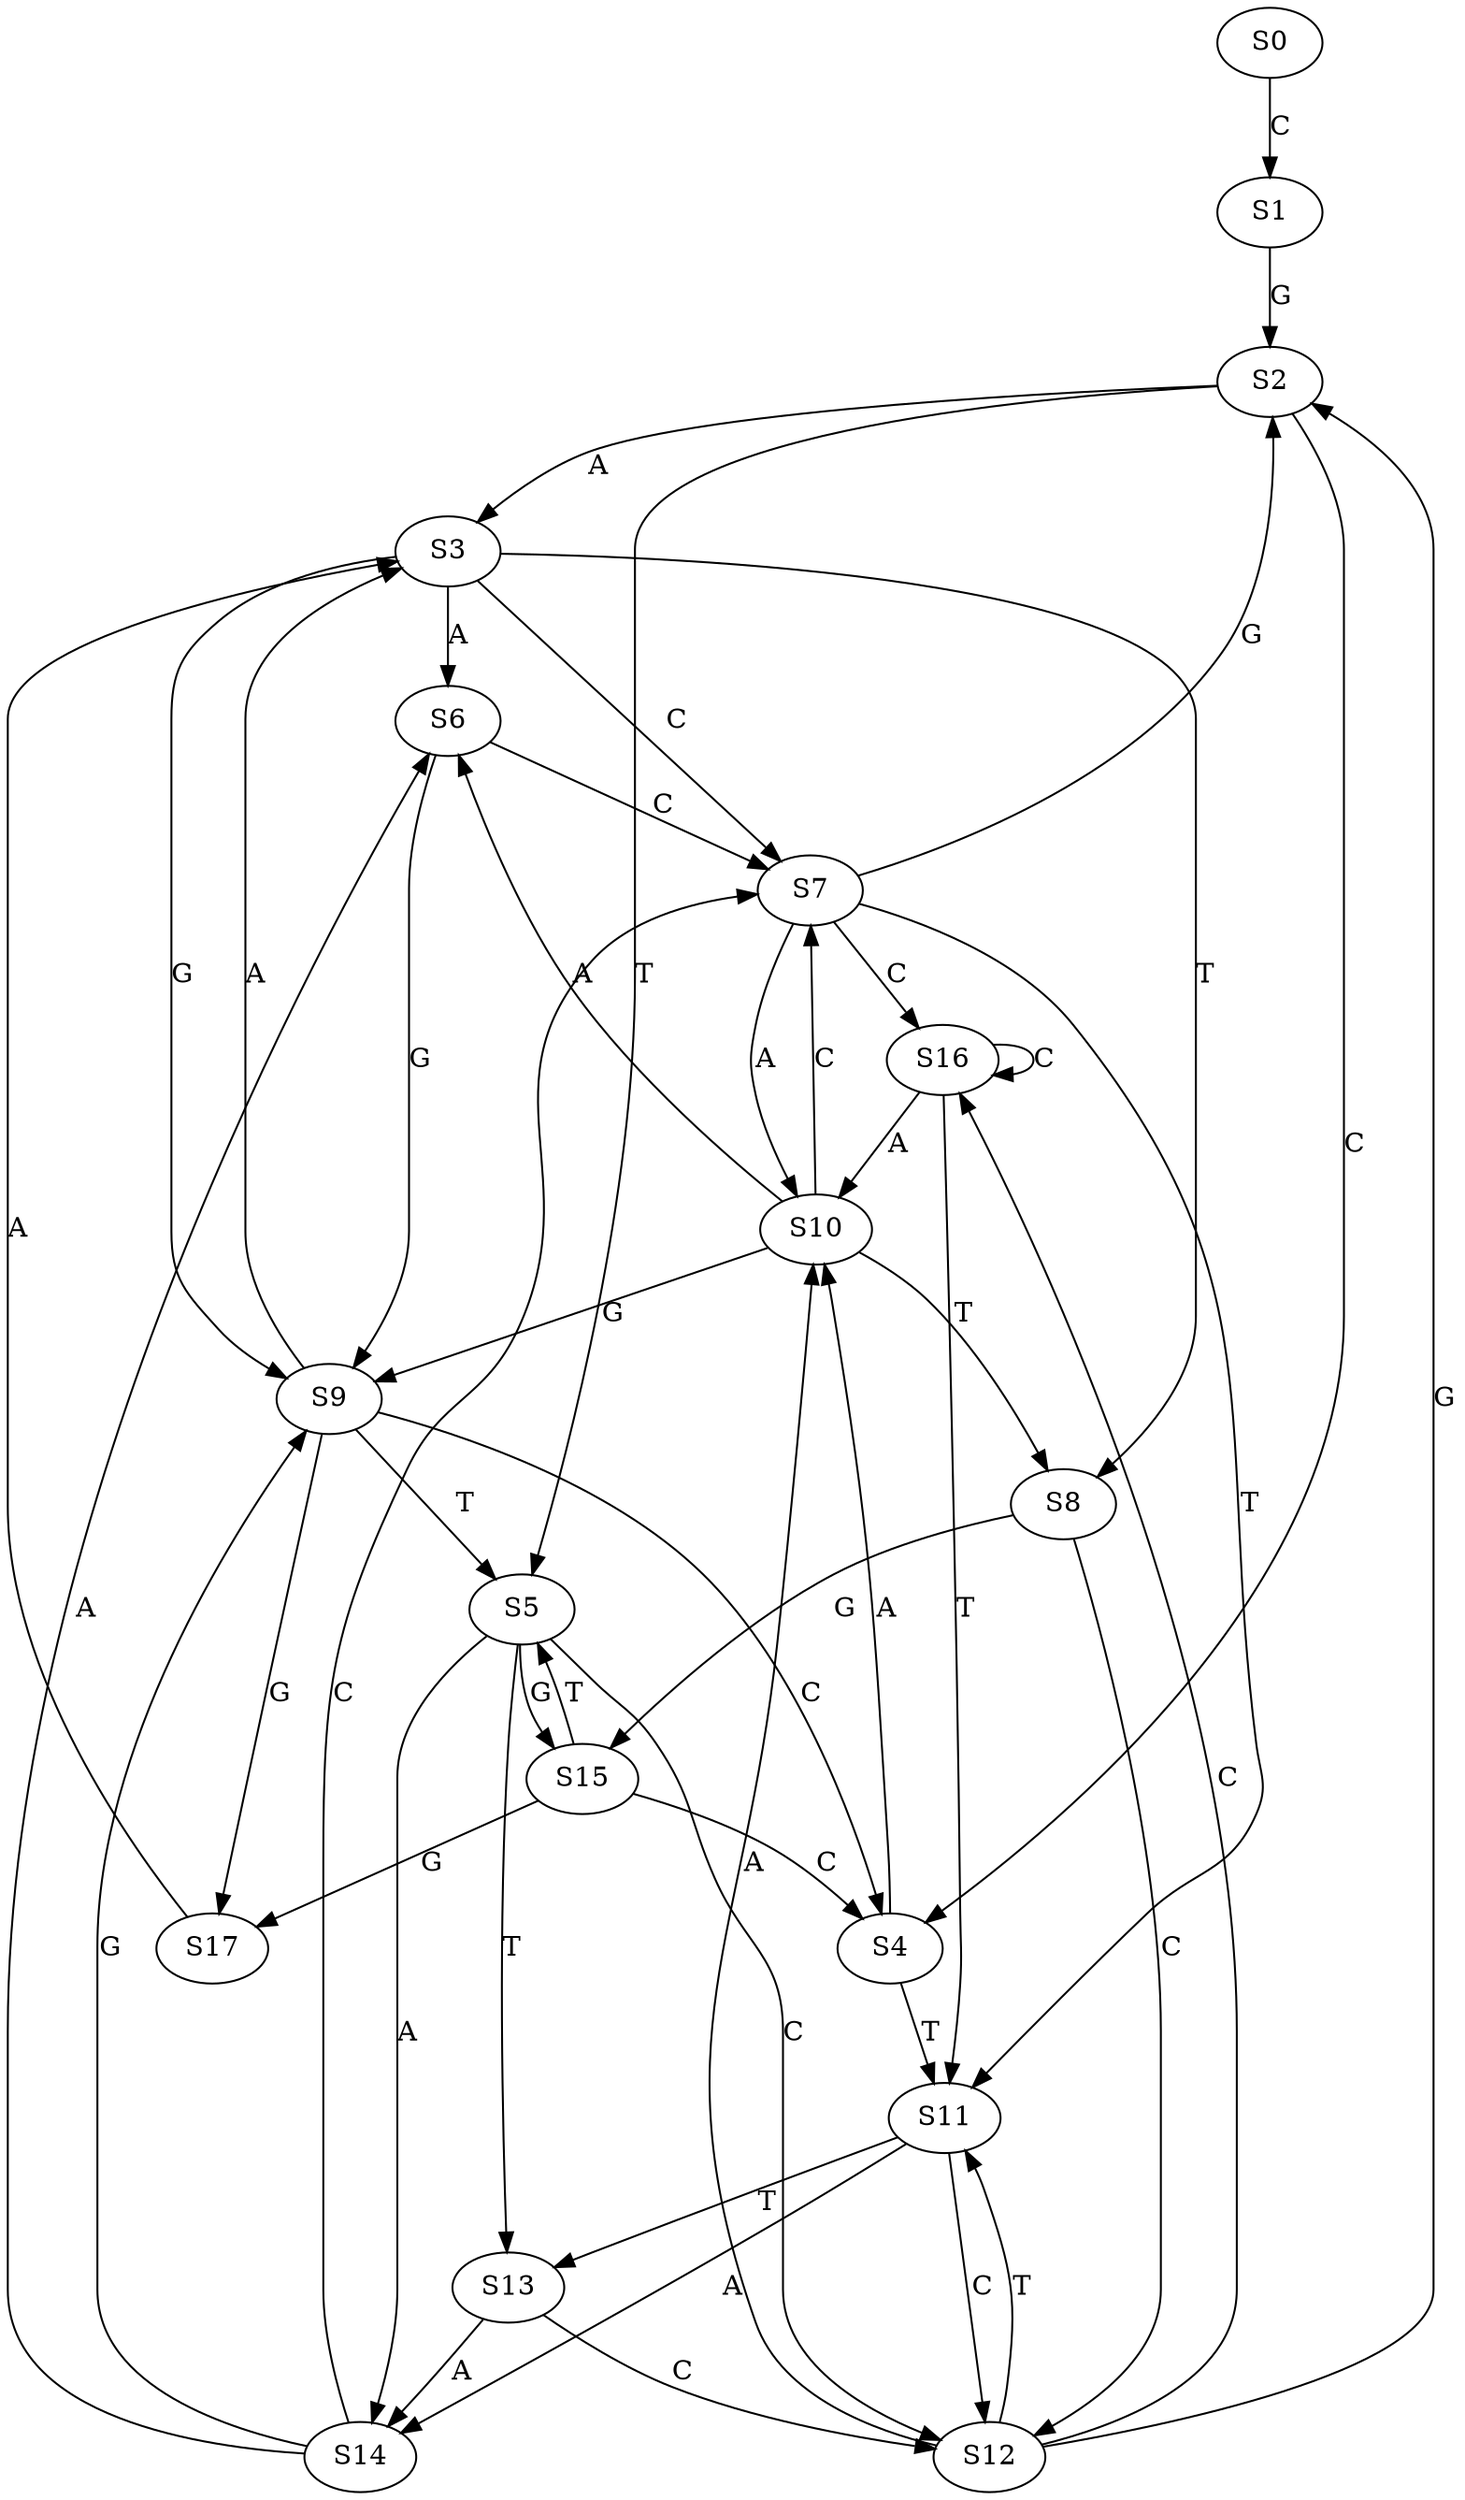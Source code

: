 strict digraph  {
	S0 -> S1 [ label = C ];
	S1 -> S2 [ label = G ];
	S2 -> S3 [ label = A ];
	S2 -> S4 [ label = C ];
	S2 -> S5 [ label = T ];
	S3 -> S6 [ label = A ];
	S3 -> S7 [ label = C ];
	S3 -> S8 [ label = T ];
	S3 -> S9 [ label = G ];
	S4 -> S10 [ label = A ];
	S4 -> S11 [ label = T ];
	S5 -> S12 [ label = C ];
	S5 -> S13 [ label = T ];
	S5 -> S14 [ label = A ];
	S5 -> S15 [ label = G ];
	S6 -> S9 [ label = G ];
	S6 -> S7 [ label = C ];
	S7 -> S16 [ label = C ];
	S7 -> S2 [ label = G ];
	S7 -> S10 [ label = A ];
	S7 -> S11 [ label = T ];
	S8 -> S15 [ label = G ];
	S8 -> S12 [ label = C ];
	S9 -> S5 [ label = T ];
	S9 -> S4 [ label = C ];
	S9 -> S3 [ label = A ];
	S9 -> S17 [ label = G ];
	S10 -> S9 [ label = G ];
	S10 -> S8 [ label = T ];
	S10 -> S6 [ label = A ];
	S10 -> S7 [ label = C ];
	S11 -> S13 [ label = T ];
	S11 -> S14 [ label = A ];
	S11 -> S12 [ label = C ];
	S12 -> S10 [ label = A ];
	S12 -> S16 [ label = C ];
	S12 -> S2 [ label = G ];
	S12 -> S11 [ label = T ];
	S13 -> S14 [ label = A ];
	S13 -> S12 [ label = C ];
	S14 -> S9 [ label = G ];
	S14 -> S7 [ label = C ];
	S14 -> S6 [ label = A ];
	S15 -> S4 [ label = C ];
	S15 -> S17 [ label = G ];
	S15 -> S5 [ label = T ];
	S16 -> S10 [ label = A ];
	S16 -> S11 [ label = T ];
	S16 -> S16 [ label = C ];
	S17 -> S3 [ label = A ];
}
